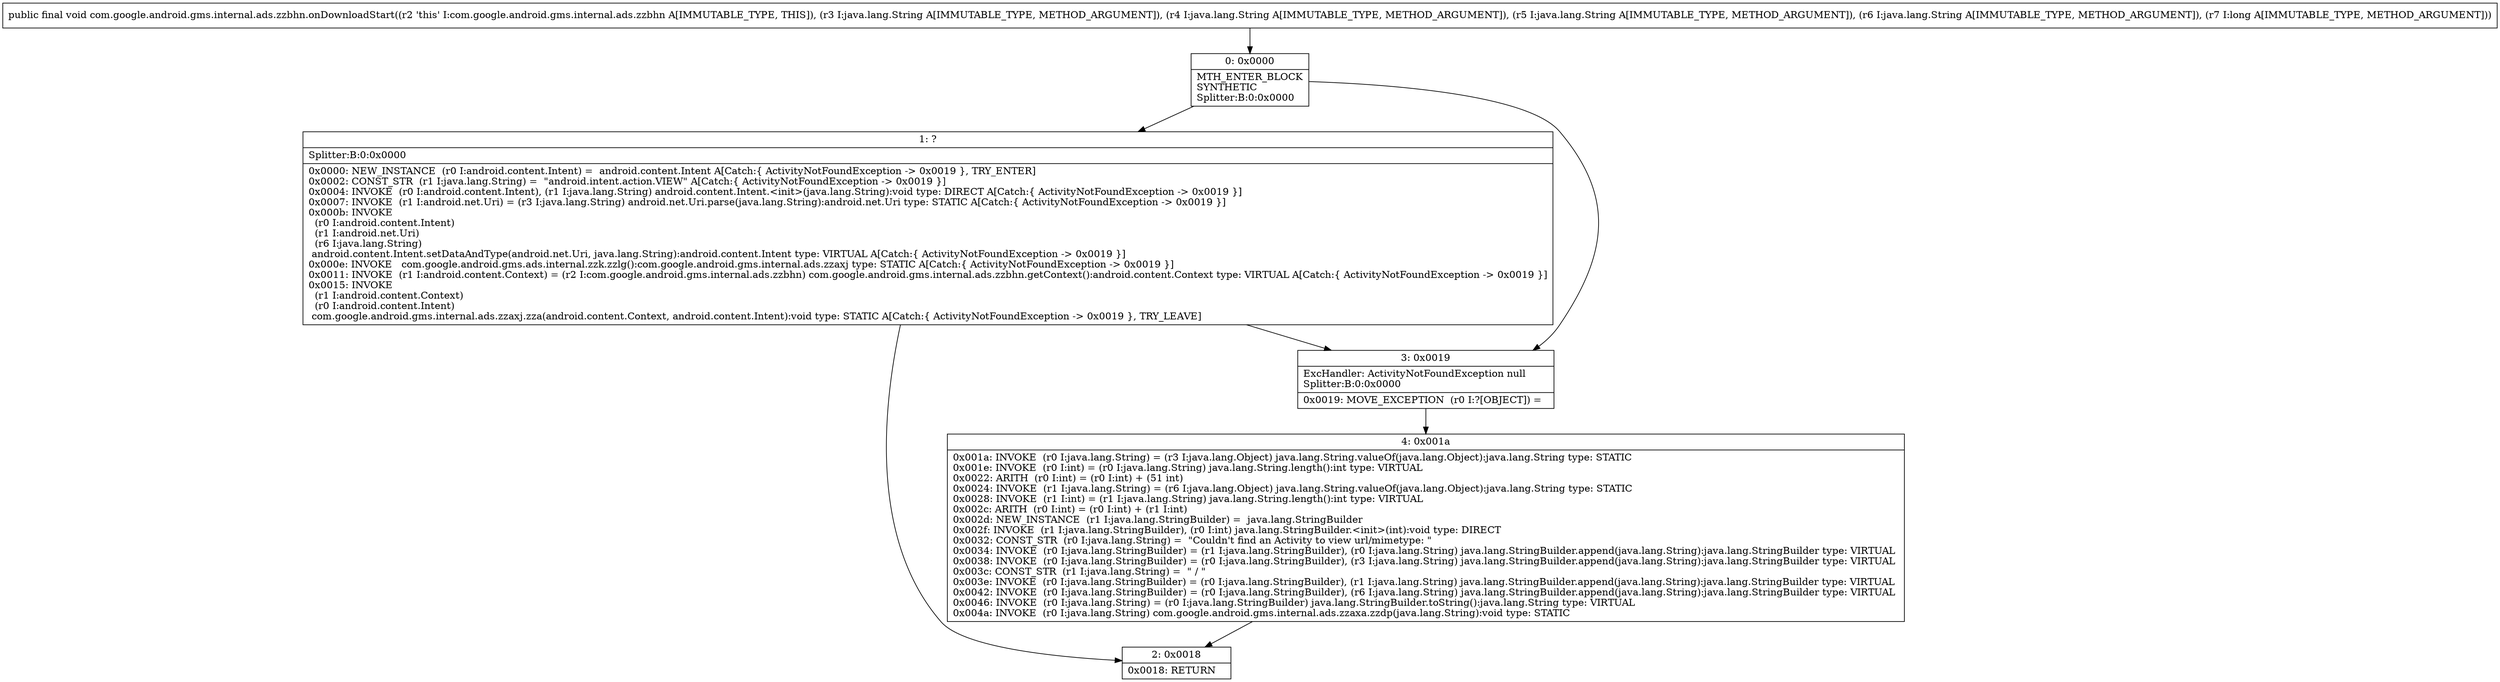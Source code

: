 digraph "CFG forcom.google.android.gms.internal.ads.zzbhn.onDownloadStart(Ljava\/lang\/String;Ljava\/lang\/String;Ljava\/lang\/String;Ljava\/lang\/String;J)V" {
Node_0 [shape=record,label="{0\:\ 0x0000|MTH_ENTER_BLOCK\lSYNTHETIC\lSplitter:B:0:0x0000\l}"];
Node_1 [shape=record,label="{1\:\ ?|Splitter:B:0:0x0000\l|0x0000: NEW_INSTANCE  (r0 I:android.content.Intent) =  android.content.Intent A[Catch:\{ ActivityNotFoundException \-\> 0x0019 \}, TRY_ENTER]\l0x0002: CONST_STR  (r1 I:java.lang.String) =  \"android.intent.action.VIEW\" A[Catch:\{ ActivityNotFoundException \-\> 0x0019 \}]\l0x0004: INVOKE  (r0 I:android.content.Intent), (r1 I:java.lang.String) android.content.Intent.\<init\>(java.lang.String):void type: DIRECT A[Catch:\{ ActivityNotFoundException \-\> 0x0019 \}]\l0x0007: INVOKE  (r1 I:android.net.Uri) = (r3 I:java.lang.String) android.net.Uri.parse(java.lang.String):android.net.Uri type: STATIC A[Catch:\{ ActivityNotFoundException \-\> 0x0019 \}]\l0x000b: INVOKE  \l  (r0 I:android.content.Intent)\l  (r1 I:android.net.Uri)\l  (r6 I:java.lang.String)\l android.content.Intent.setDataAndType(android.net.Uri, java.lang.String):android.content.Intent type: VIRTUAL A[Catch:\{ ActivityNotFoundException \-\> 0x0019 \}]\l0x000e: INVOKE   com.google.android.gms.ads.internal.zzk.zzlg():com.google.android.gms.internal.ads.zzaxj type: STATIC A[Catch:\{ ActivityNotFoundException \-\> 0x0019 \}]\l0x0011: INVOKE  (r1 I:android.content.Context) = (r2 I:com.google.android.gms.internal.ads.zzbhn) com.google.android.gms.internal.ads.zzbhn.getContext():android.content.Context type: VIRTUAL A[Catch:\{ ActivityNotFoundException \-\> 0x0019 \}]\l0x0015: INVOKE  \l  (r1 I:android.content.Context)\l  (r0 I:android.content.Intent)\l com.google.android.gms.internal.ads.zzaxj.zza(android.content.Context, android.content.Intent):void type: STATIC A[Catch:\{ ActivityNotFoundException \-\> 0x0019 \}, TRY_LEAVE]\l}"];
Node_2 [shape=record,label="{2\:\ 0x0018|0x0018: RETURN   \l}"];
Node_3 [shape=record,label="{3\:\ 0x0019|ExcHandler: ActivityNotFoundException null\lSplitter:B:0:0x0000\l|0x0019: MOVE_EXCEPTION  (r0 I:?[OBJECT]) =  \l}"];
Node_4 [shape=record,label="{4\:\ 0x001a|0x001a: INVOKE  (r0 I:java.lang.String) = (r3 I:java.lang.Object) java.lang.String.valueOf(java.lang.Object):java.lang.String type: STATIC \l0x001e: INVOKE  (r0 I:int) = (r0 I:java.lang.String) java.lang.String.length():int type: VIRTUAL \l0x0022: ARITH  (r0 I:int) = (r0 I:int) + (51 int) \l0x0024: INVOKE  (r1 I:java.lang.String) = (r6 I:java.lang.Object) java.lang.String.valueOf(java.lang.Object):java.lang.String type: STATIC \l0x0028: INVOKE  (r1 I:int) = (r1 I:java.lang.String) java.lang.String.length():int type: VIRTUAL \l0x002c: ARITH  (r0 I:int) = (r0 I:int) + (r1 I:int) \l0x002d: NEW_INSTANCE  (r1 I:java.lang.StringBuilder) =  java.lang.StringBuilder \l0x002f: INVOKE  (r1 I:java.lang.StringBuilder), (r0 I:int) java.lang.StringBuilder.\<init\>(int):void type: DIRECT \l0x0032: CONST_STR  (r0 I:java.lang.String) =  \"Couldn't find an Activity to view url\/mimetype: \" \l0x0034: INVOKE  (r0 I:java.lang.StringBuilder) = (r1 I:java.lang.StringBuilder), (r0 I:java.lang.String) java.lang.StringBuilder.append(java.lang.String):java.lang.StringBuilder type: VIRTUAL \l0x0038: INVOKE  (r0 I:java.lang.StringBuilder) = (r0 I:java.lang.StringBuilder), (r3 I:java.lang.String) java.lang.StringBuilder.append(java.lang.String):java.lang.StringBuilder type: VIRTUAL \l0x003c: CONST_STR  (r1 I:java.lang.String) =  \" \/ \" \l0x003e: INVOKE  (r0 I:java.lang.StringBuilder) = (r0 I:java.lang.StringBuilder), (r1 I:java.lang.String) java.lang.StringBuilder.append(java.lang.String):java.lang.StringBuilder type: VIRTUAL \l0x0042: INVOKE  (r0 I:java.lang.StringBuilder) = (r0 I:java.lang.StringBuilder), (r6 I:java.lang.String) java.lang.StringBuilder.append(java.lang.String):java.lang.StringBuilder type: VIRTUAL \l0x0046: INVOKE  (r0 I:java.lang.String) = (r0 I:java.lang.StringBuilder) java.lang.StringBuilder.toString():java.lang.String type: VIRTUAL \l0x004a: INVOKE  (r0 I:java.lang.String) com.google.android.gms.internal.ads.zzaxa.zzdp(java.lang.String):void type: STATIC \l}"];
MethodNode[shape=record,label="{public final void com.google.android.gms.internal.ads.zzbhn.onDownloadStart((r2 'this' I:com.google.android.gms.internal.ads.zzbhn A[IMMUTABLE_TYPE, THIS]), (r3 I:java.lang.String A[IMMUTABLE_TYPE, METHOD_ARGUMENT]), (r4 I:java.lang.String A[IMMUTABLE_TYPE, METHOD_ARGUMENT]), (r5 I:java.lang.String A[IMMUTABLE_TYPE, METHOD_ARGUMENT]), (r6 I:java.lang.String A[IMMUTABLE_TYPE, METHOD_ARGUMENT]), (r7 I:long A[IMMUTABLE_TYPE, METHOD_ARGUMENT])) }"];
MethodNode -> Node_0;
Node_0 -> Node_1;
Node_0 -> Node_3;
Node_1 -> Node_2;
Node_1 -> Node_3;
Node_3 -> Node_4;
Node_4 -> Node_2;
}

